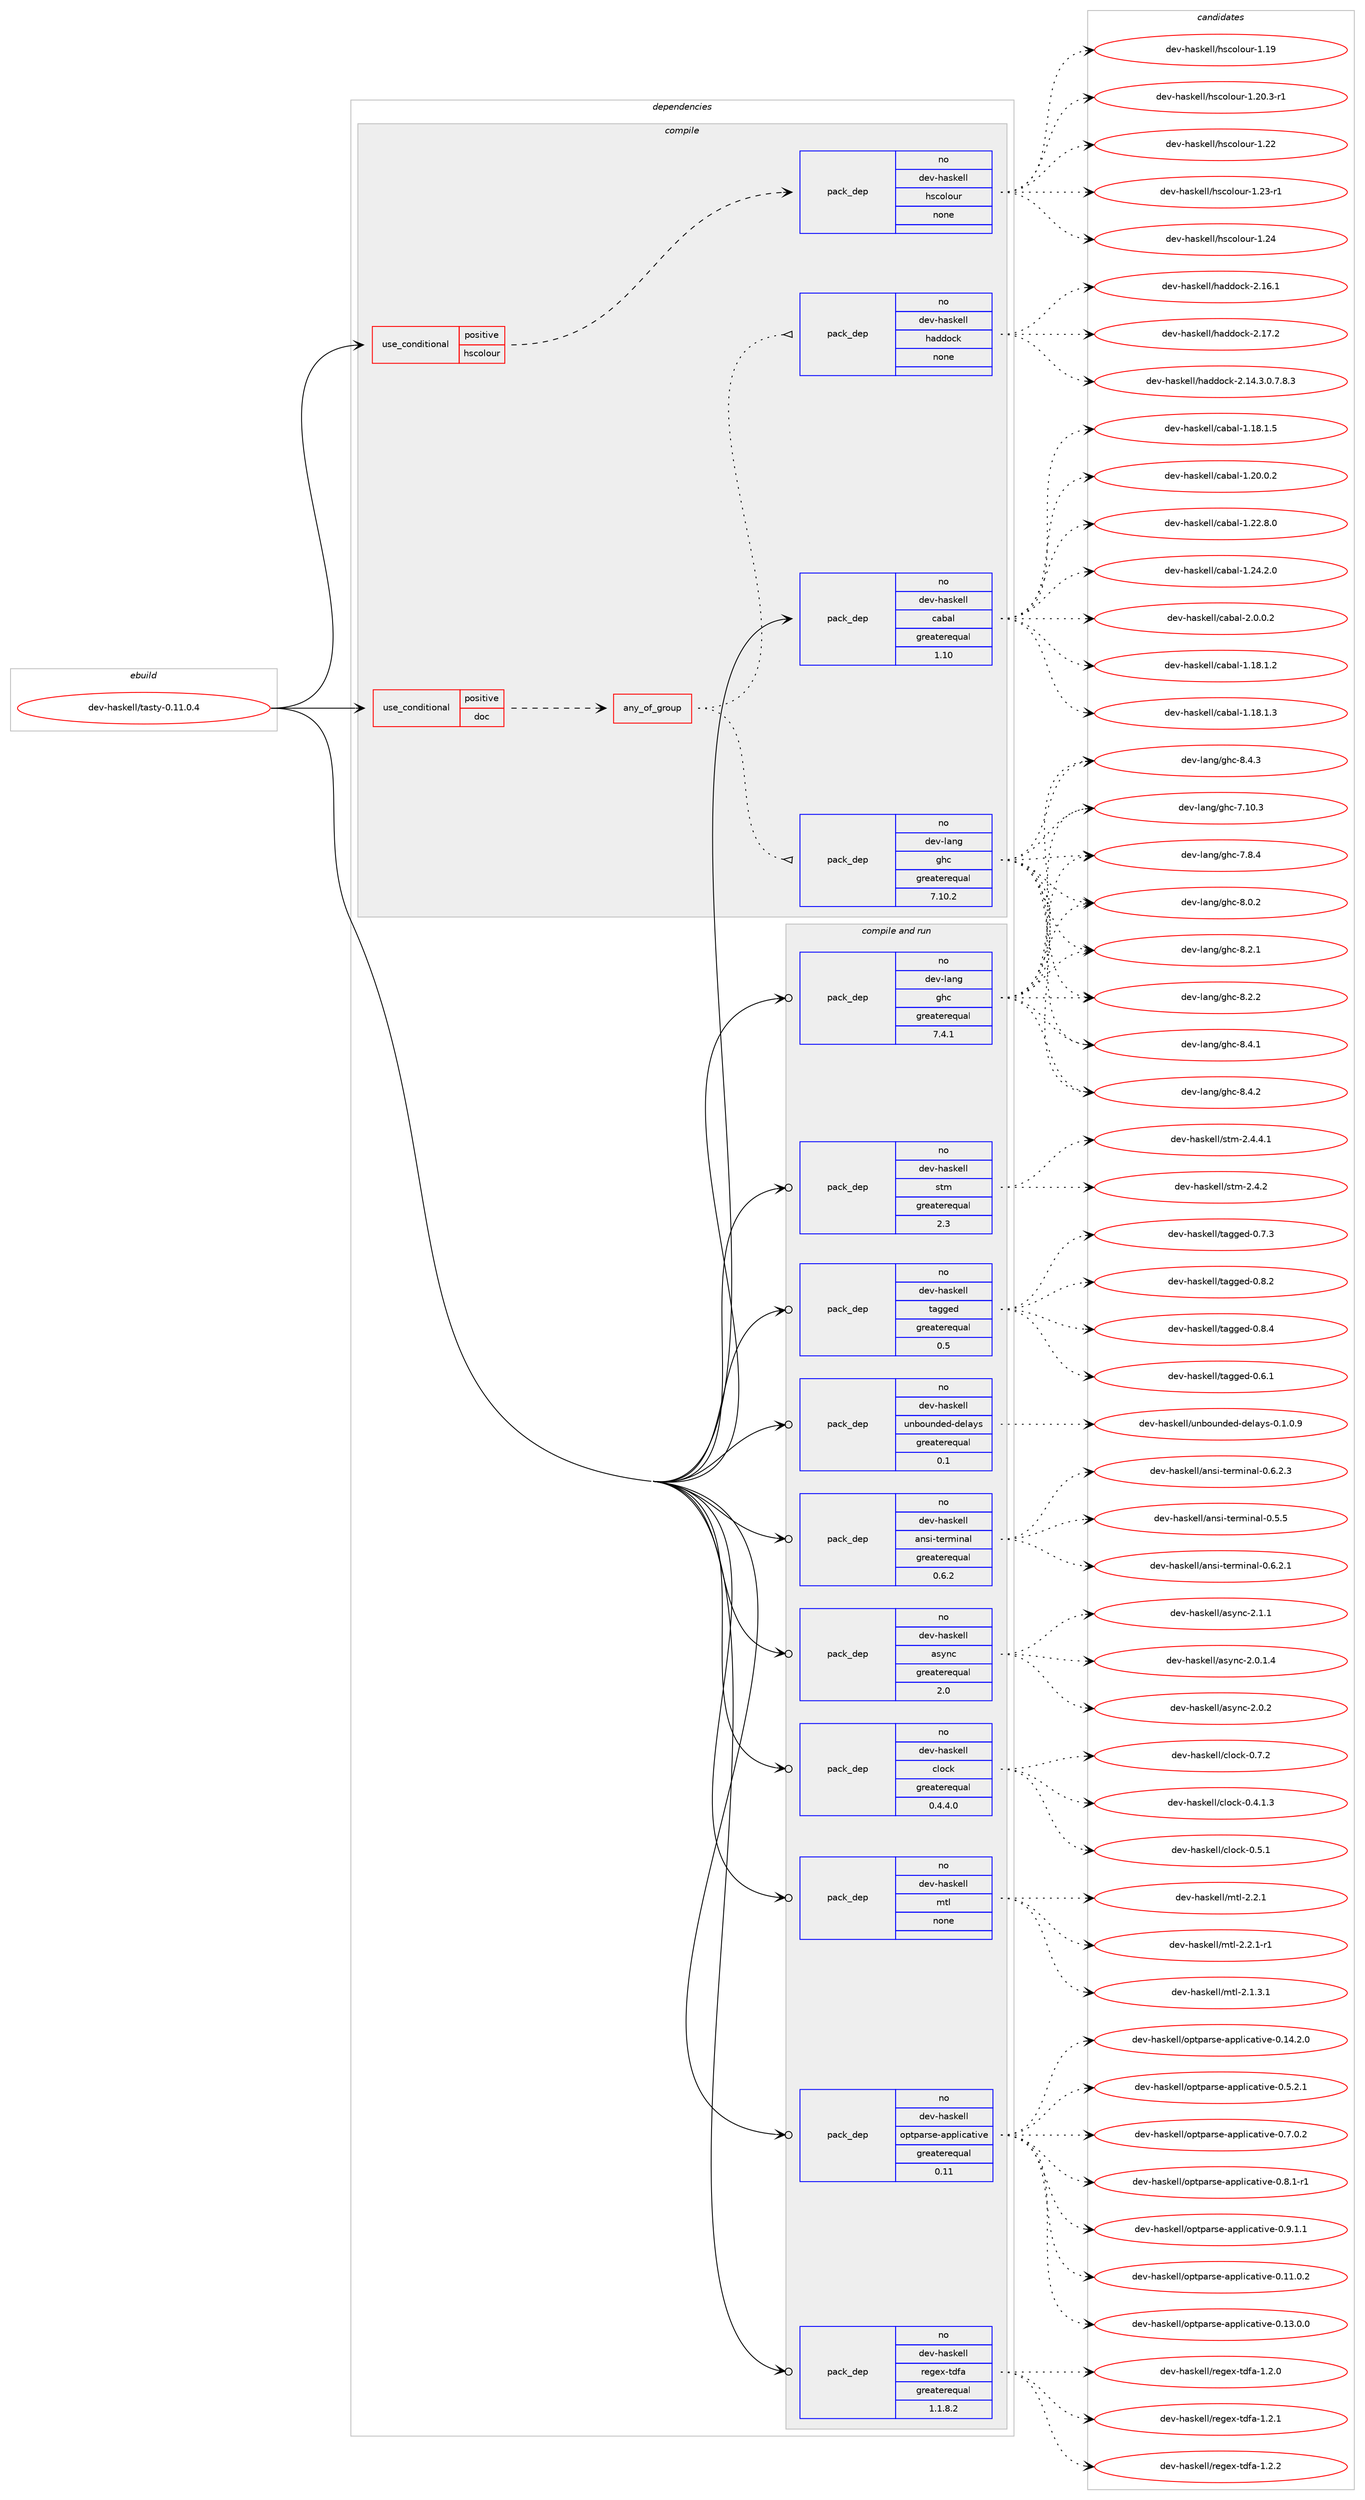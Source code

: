 digraph prolog {

# *************
# Graph options
# *************

newrank=true;
concentrate=true;
compound=true;
graph [rankdir=LR,fontname=Helvetica,fontsize=10,ranksep=1.5];#, ranksep=2.5, nodesep=0.2];
edge  [arrowhead=vee];
node  [fontname=Helvetica,fontsize=10];

# **********
# The ebuild
# **********

subgraph cluster_leftcol {
color=gray;
rank=same;
label=<<i>ebuild</i>>;
id [label="dev-haskell/tasty-0.11.0.4", color=red, width=4, href="../dev-haskell/tasty-0.11.0.4.svg"];
}

# ****************
# The dependencies
# ****************

subgraph cluster_midcol {
color=gray;
label=<<i>dependencies</i>>;
subgraph cluster_compile {
fillcolor="#eeeeee";
style=filled;
label=<<i>compile</i>>;
subgraph cond361612 {
dependency1345106 [label=<<TABLE BORDER="0" CELLBORDER="1" CELLSPACING="0" CELLPADDING="4"><TR><TD ROWSPAN="3" CELLPADDING="10">use_conditional</TD></TR><TR><TD>positive</TD></TR><TR><TD>doc</TD></TR></TABLE>>, shape=none, color=red];
subgraph any21603 {
dependency1345107 [label=<<TABLE BORDER="0" CELLBORDER="1" CELLSPACING="0" CELLPADDING="4"><TR><TD CELLPADDING="10">any_of_group</TD></TR></TABLE>>, shape=none, color=red];subgraph pack961339 {
dependency1345108 [label=<<TABLE BORDER="0" CELLBORDER="1" CELLSPACING="0" CELLPADDING="4" WIDTH="220"><TR><TD ROWSPAN="6" CELLPADDING="30">pack_dep</TD></TR><TR><TD WIDTH="110">no</TD></TR><TR><TD>dev-haskell</TD></TR><TR><TD>haddock</TD></TR><TR><TD>none</TD></TR><TR><TD></TD></TR></TABLE>>, shape=none, color=blue];
}
dependency1345107:e -> dependency1345108:w [weight=20,style="dotted",arrowhead="oinv"];
subgraph pack961340 {
dependency1345109 [label=<<TABLE BORDER="0" CELLBORDER="1" CELLSPACING="0" CELLPADDING="4" WIDTH="220"><TR><TD ROWSPAN="6" CELLPADDING="30">pack_dep</TD></TR><TR><TD WIDTH="110">no</TD></TR><TR><TD>dev-lang</TD></TR><TR><TD>ghc</TD></TR><TR><TD>greaterequal</TD></TR><TR><TD>7.10.2</TD></TR></TABLE>>, shape=none, color=blue];
}
dependency1345107:e -> dependency1345109:w [weight=20,style="dotted",arrowhead="oinv"];
}
dependency1345106:e -> dependency1345107:w [weight=20,style="dashed",arrowhead="vee"];
}
id:e -> dependency1345106:w [weight=20,style="solid",arrowhead="vee"];
subgraph cond361613 {
dependency1345110 [label=<<TABLE BORDER="0" CELLBORDER="1" CELLSPACING="0" CELLPADDING="4"><TR><TD ROWSPAN="3" CELLPADDING="10">use_conditional</TD></TR><TR><TD>positive</TD></TR><TR><TD>hscolour</TD></TR></TABLE>>, shape=none, color=red];
subgraph pack961341 {
dependency1345111 [label=<<TABLE BORDER="0" CELLBORDER="1" CELLSPACING="0" CELLPADDING="4" WIDTH="220"><TR><TD ROWSPAN="6" CELLPADDING="30">pack_dep</TD></TR><TR><TD WIDTH="110">no</TD></TR><TR><TD>dev-haskell</TD></TR><TR><TD>hscolour</TD></TR><TR><TD>none</TD></TR><TR><TD></TD></TR></TABLE>>, shape=none, color=blue];
}
dependency1345110:e -> dependency1345111:w [weight=20,style="dashed",arrowhead="vee"];
}
id:e -> dependency1345110:w [weight=20,style="solid",arrowhead="vee"];
subgraph pack961342 {
dependency1345112 [label=<<TABLE BORDER="0" CELLBORDER="1" CELLSPACING="0" CELLPADDING="4" WIDTH="220"><TR><TD ROWSPAN="6" CELLPADDING="30">pack_dep</TD></TR><TR><TD WIDTH="110">no</TD></TR><TR><TD>dev-haskell</TD></TR><TR><TD>cabal</TD></TR><TR><TD>greaterequal</TD></TR><TR><TD>1.10</TD></TR></TABLE>>, shape=none, color=blue];
}
id:e -> dependency1345112:w [weight=20,style="solid",arrowhead="vee"];
}
subgraph cluster_compileandrun {
fillcolor="#eeeeee";
style=filled;
label=<<i>compile and run</i>>;
subgraph pack961343 {
dependency1345113 [label=<<TABLE BORDER="0" CELLBORDER="1" CELLSPACING="0" CELLPADDING="4" WIDTH="220"><TR><TD ROWSPAN="6" CELLPADDING="30">pack_dep</TD></TR><TR><TD WIDTH="110">no</TD></TR><TR><TD>dev-haskell</TD></TR><TR><TD>ansi-terminal</TD></TR><TR><TD>greaterequal</TD></TR><TR><TD>0.6.2</TD></TR></TABLE>>, shape=none, color=blue];
}
id:e -> dependency1345113:w [weight=20,style="solid",arrowhead="odotvee"];
subgraph pack961344 {
dependency1345114 [label=<<TABLE BORDER="0" CELLBORDER="1" CELLSPACING="0" CELLPADDING="4" WIDTH="220"><TR><TD ROWSPAN="6" CELLPADDING="30">pack_dep</TD></TR><TR><TD WIDTH="110">no</TD></TR><TR><TD>dev-haskell</TD></TR><TR><TD>async</TD></TR><TR><TD>greaterequal</TD></TR><TR><TD>2.0</TD></TR></TABLE>>, shape=none, color=blue];
}
id:e -> dependency1345114:w [weight=20,style="solid",arrowhead="odotvee"];
subgraph pack961345 {
dependency1345115 [label=<<TABLE BORDER="0" CELLBORDER="1" CELLSPACING="0" CELLPADDING="4" WIDTH="220"><TR><TD ROWSPAN="6" CELLPADDING="30">pack_dep</TD></TR><TR><TD WIDTH="110">no</TD></TR><TR><TD>dev-haskell</TD></TR><TR><TD>clock</TD></TR><TR><TD>greaterequal</TD></TR><TR><TD>0.4.4.0</TD></TR></TABLE>>, shape=none, color=blue];
}
id:e -> dependency1345115:w [weight=20,style="solid",arrowhead="odotvee"];
subgraph pack961346 {
dependency1345116 [label=<<TABLE BORDER="0" CELLBORDER="1" CELLSPACING="0" CELLPADDING="4" WIDTH="220"><TR><TD ROWSPAN="6" CELLPADDING="30">pack_dep</TD></TR><TR><TD WIDTH="110">no</TD></TR><TR><TD>dev-haskell</TD></TR><TR><TD>mtl</TD></TR><TR><TD>none</TD></TR><TR><TD></TD></TR></TABLE>>, shape=none, color=blue];
}
id:e -> dependency1345116:w [weight=20,style="solid",arrowhead="odotvee"];
subgraph pack961347 {
dependency1345117 [label=<<TABLE BORDER="0" CELLBORDER="1" CELLSPACING="0" CELLPADDING="4" WIDTH="220"><TR><TD ROWSPAN="6" CELLPADDING="30">pack_dep</TD></TR><TR><TD WIDTH="110">no</TD></TR><TR><TD>dev-haskell</TD></TR><TR><TD>optparse-applicative</TD></TR><TR><TD>greaterequal</TD></TR><TR><TD>0.11</TD></TR></TABLE>>, shape=none, color=blue];
}
id:e -> dependency1345117:w [weight=20,style="solid",arrowhead="odotvee"];
subgraph pack961348 {
dependency1345118 [label=<<TABLE BORDER="0" CELLBORDER="1" CELLSPACING="0" CELLPADDING="4" WIDTH="220"><TR><TD ROWSPAN="6" CELLPADDING="30">pack_dep</TD></TR><TR><TD WIDTH="110">no</TD></TR><TR><TD>dev-haskell</TD></TR><TR><TD>regex-tdfa</TD></TR><TR><TD>greaterequal</TD></TR><TR><TD>1.1.8.2</TD></TR></TABLE>>, shape=none, color=blue];
}
id:e -> dependency1345118:w [weight=20,style="solid",arrowhead="odotvee"];
subgraph pack961349 {
dependency1345119 [label=<<TABLE BORDER="0" CELLBORDER="1" CELLSPACING="0" CELLPADDING="4" WIDTH="220"><TR><TD ROWSPAN="6" CELLPADDING="30">pack_dep</TD></TR><TR><TD WIDTH="110">no</TD></TR><TR><TD>dev-haskell</TD></TR><TR><TD>stm</TD></TR><TR><TD>greaterequal</TD></TR><TR><TD>2.3</TD></TR></TABLE>>, shape=none, color=blue];
}
id:e -> dependency1345119:w [weight=20,style="solid",arrowhead="odotvee"];
subgraph pack961350 {
dependency1345120 [label=<<TABLE BORDER="0" CELLBORDER="1" CELLSPACING="0" CELLPADDING="4" WIDTH="220"><TR><TD ROWSPAN="6" CELLPADDING="30">pack_dep</TD></TR><TR><TD WIDTH="110">no</TD></TR><TR><TD>dev-haskell</TD></TR><TR><TD>tagged</TD></TR><TR><TD>greaterequal</TD></TR><TR><TD>0.5</TD></TR></TABLE>>, shape=none, color=blue];
}
id:e -> dependency1345120:w [weight=20,style="solid",arrowhead="odotvee"];
subgraph pack961351 {
dependency1345121 [label=<<TABLE BORDER="0" CELLBORDER="1" CELLSPACING="0" CELLPADDING="4" WIDTH="220"><TR><TD ROWSPAN="6" CELLPADDING="30">pack_dep</TD></TR><TR><TD WIDTH="110">no</TD></TR><TR><TD>dev-haskell</TD></TR><TR><TD>unbounded-delays</TD></TR><TR><TD>greaterequal</TD></TR><TR><TD>0.1</TD></TR></TABLE>>, shape=none, color=blue];
}
id:e -> dependency1345121:w [weight=20,style="solid",arrowhead="odotvee"];
subgraph pack961352 {
dependency1345122 [label=<<TABLE BORDER="0" CELLBORDER="1" CELLSPACING="0" CELLPADDING="4" WIDTH="220"><TR><TD ROWSPAN="6" CELLPADDING="30">pack_dep</TD></TR><TR><TD WIDTH="110">no</TD></TR><TR><TD>dev-lang</TD></TR><TR><TD>ghc</TD></TR><TR><TD>greaterequal</TD></TR><TR><TD>7.4.1</TD></TR></TABLE>>, shape=none, color=blue];
}
id:e -> dependency1345122:w [weight=20,style="solid",arrowhead="odotvee"];
}
subgraph cluster_run {
fillcolor="#eeeeee";
style=filled;
label=<<i>run</i>>;
}
}

# **************
# The candidates
# **************

subgraph cluster_choices {
rank=same;
color=gray;
label=<<i>candidates</i>>;

subgraph choice961339 {
color=black;
nodesep=1;
choice1001011184510497115107101108108471049710010011199107455046495246514648465546564651 [label="dev-haskell/haddock-2.14.3.0.7.8.3", color=red, width=4,href="../dev-haskell/haddock-2.14.3.0.7.8.3.svg"];
choice100101118451049711510710110810847104971001001119910745504649544649 [label="dev-haskell/haddock-2.16.1", color=red, width=4,href="../dev-haskell/haddock-2.16.1.svg"];
choice100101118451049711510710110810847104971001001119910745504649554650 [label="dev-haskell/haddock-2.17.2", color=red, width=4,href="../dev-haskell/haddock-2.17.2.svg"];
dependency1345108:e -> choice1001011184510497115107101108108471049710010011199107455046495246514648465546564651:w [style=dotted,weight="100"];
dependency1345108:e -> choice100101118451049711510710110810847104971001001119910745504649544649:w [style=dotted,weight="100"];
dependency1345108:e -> choice100101118451049711510710110810847104971001001119910745504649554650:w [style=dotted,weight="100"];
}
subgraph choice961340 {
color=black;
nodesep=1;
choice1001011184510897110103471031049945554649484651 [label="dev-lang/ghc-7.10.3", color=red, width=4,href="../dev-lang/ghc-7.10.3.svg"];
choice10010111845108971101034710310499455546564652 [label="dev-lang/ghc-7.8.4", color=red, width=4,href="../dev-lang/ghc-7.8.4.svg"];
choice10010111845108971101034710310499455646484650 [label="dev-lang/ghc-8.0.2", color=red, width=4,href="../dev-lang/ghc-8.0.2.svg"];
choice10010111845108971101034710310499455646504649 [label="dev-lang/ghc-8.2.1", color=red, width=4,href="../dev-lang/ghc-8.2.1.svg"];
choice10010111845108971101034710310499455646504650 [label="dev-lang/ghc-8.2.2", color=red, width=4,href="../dev-lang/ghc-8.2.2.svg"];
choice10010111845108971101034710310499455646524649 [label="dev-lang/ghc-8.4.1", color=red, width=4,href="../dev-lang/ghc-8.4.1.svg"];
choice10010111845108971101034710310499455646524650 [label="dev-lang/ghc-8.4.2", color=red, width=4,href="../dev-lang/ghc-8.4.2.svg"];
choice10010111845108971101034710310499455646524651 [label="dev-lang/ghc-8.4.3", color=red, width=4,href="../dev-lang/ghc-8.4.3.svg"];
dependency1345109:e -> choice1001011184510897110103471031049945554649484651:w [style=dotted,weight="100"];
dependency1345109:e -> choice10010111845108971101034710310499455546564652:w [style=dotted,weight="100"];
dependency1345109:e -> choice10010111845108971101034710310499455646484650:w [style=dotted,weight="100"];
dependency1345109:e -> choice10010111845108971101034710310499455646504649:w [style=dotted,weight="100"];
dependency1345109:e -> choice10010111845108971101034710310499455646504650:w [style=dotted,weight="100"];
dependency1345109:e -> choice10010111845108971101034710310499455646524649:w [style=dotted,weight="100"];
dependency1345109:e -> choice10010111845108971101034710310499455646524650:w [style=dotted,weight="100"];
dependency1345109:e -> choice10010111845108971101034710310499455646524651:w [style=dotted,weight="100"];
}
subgraph choice961341 {
color=black;
nodesep=1;
choice100101118451049711510710110810847104115991111081111171144549464957 [label="dev-haskell/hscolour-1.19", color=red, width=4,href="../dev-haskell/hscolour-1.19.svg"];
choice10010111845104971151071011081084710411599111108111117114454946504846514511449 [label="dev-haskell/hscolour-1.20.3-r1", color=red, width=4,href="../dev-haskell/hscolour-1.20.3-r1.svg"];
choice100101118451049711510710110810847104115991111081111171144549465050 [label="dev-haskell/hscolour-1.22", color=red, width=4,href="../dev-haskell/hscolour-1.22.svg"];
choice1001011184510497115107101108108471041159911110811111711445494650514511449 [label="dev-haskell/hscolour-1.23-r1", color=red, width=4,href="../dev-haskell/hscolour-1.23-r1.svg"];
choice100101118451049711510710110810847104115991111081111171144549465052 [label="dev-haskell/hscolour-1.24", color=red, width=4,href="../dev-haskell/hscolour-1.24.svg"];
dependency1345111:e -> choice100101118451049711510710110810847104115991111081111171144549464957:w [style=dotted,weight="100"];
dependency1345111:e -> choice10010111845104971151071011081084710411599111108111117114454946504846514511449:w [style=dotted,weight="100"];
dependency1345111:e -> choice100101118451049711510710110810847104115991111081111171144549465050:w [style=dotted,weight="100"];
dependency1345111:e -> choice1001011184510497115107101108108471041159911110811111711445494650514511449:w [style=dotted,weight="100"];
dependency1345111:e -> choice100101118451049711510710110810847104115991111081111171144549465052:w [style=dotted,weight="100"];
}
subgraph choice961342 {
color=black;
nodesep=1;
choice10010111845104971151071011081084799979897108454946495646494650 [label="dev-haskell/cabal-1.18.1.2", color=red, width=4,href="../dev-haskell/cabal-1.18.1.2.svg"];
choice10010111845104971151071011081084799979897108454946495646494651 [label="dev-haskell/cabal-1.18.1.3", color=red, width=4,href="../dev-haskell/cabal-1.18.1.3.svg"];
choice10010111845104971151071011081084799979897108454946495646494653 [label="dev-haskell/cabal-1.18.1.5", color=red, width=4,href="../dev-haskell/cabal-1.18.1.5.svg"];
choice10010111845104971151071011081084799979897108454946504846484650 [label="dev-haskell/cabal-1.20.0.2", color=red, width=4,href="../dev-haskell/cabal-1.20.0.2.svg"];
choice10010111845104971151071011081084799979897108454946505046564648 [label="dev-haskell/cabal-1.22.8.0", color=red, width=4,href="../dev-haskell/cabal-1.22.8.0.svg"];
choice10010111845104971151071011081084799979897108454946505246504648 [label="dev-haskell/cabal-1.24.2.0", color=red, width=4,href="../dev-haskell/cabal-1.24.2.0.svg"];
choice100101118451049711510710110810847999798971084550464846484650 [label="dev-haskell/cabal-2.0.0.2", color=red, width=4,href="../dev-haskell/cabal-2.0.0.2.svg"];
dependency1345112:e -> choice10010111845104971151071011081084799979897108454946495646494650:w [style=dotted,weight="100"];
dependency1345112:e -> choice10010111845104971151071011081084799979897108454946495646494651:w [style=dotted,weight="100"];
dependency1345112:e -> choice10010111845104971151071011081084799979897108454946495646494653:w [style=dotted,weight="100"];
dependency1345112:e -> choice10010111845104971151071011081084799979897108454946504846484650:w [style=dotted,weight="100"];
dependency1345112:e -> choice10010111845104971151071011081084799979897108454946505046564648:w [style=dotted,weight="100"];
dependency1345112:e -> choice10010111845104971151071011081084799979897108454946505246504648:w [style=dotted,weight="100"];
dependency1345112:e -> choice100101118451049711510710110810847999798971084550464846484650:w [style=dotted,weight="100"];
}
subgraph choice961343 {
color=black;
nodesep=1;
choice100101118451049711510710110810847971101151054511610111410910511097108454846534653 [label="dev-haskell/ansi-terminal-0.5.5", color=red, width=4,href="../dev-haskell/ansi-terminal-0.5.5.svg"];
choice1001011184510497115107101108108479711011510545116101114109105110971084548465446504649 [label="dev-haskell/ansi-terminal-0.6.2.1", color=red, width=4,href="../dev-haskell/ansi-terminal-0.6.2.1.svg"];
choice1001011184510497115107101108108479711011510545116101114109105110971084548465446504651 [label="dev-haskell/ansi-terminal-0.6.2.3", color=red, width=4,href="../dev-haskell/ansi-terminal-0.6.2.3.svg"];
dependency1345113:e -> choice100101118451049711510710110810847971101151054511610111410910511097108454846534653:w [style=dotted,weight="100"];
dependency1345113:e -> choice1001011184510497115107101108108479711011510545116101114109105110971084548465446504649:w [style=dotted,weight="100"];
dependency1345113:e -> choice1001011184510497115107101108108479711011510545116101114109105110971084548465446504651:w [style=dotted,weight="100"];
}
subgraph choice961344 {
color=black;
nodesep=1;
choice10010111845104971151071011081084797115121110994550464846494652 [label="dev-haskell/async-2.0.1.4", color=red, width=4,href="../dev-haskell/async-2.0.1.4.svg"];
choice1001011184510497115107101108108479711512111099455046484650 [label="dev-haskell/async-2.0.2", color=red, width=4,href="../dev-haskell/async-2.0.2.svg"];
choice1001011184510497115107101108108479711512111099455046494649 [label="dev-haskell/async-2.1.1", color=red, width=4,href="../dev-haskell/async-2.1.1.svg"];
dependency1345114:e -> choice10010111845104971151071011081084797115121110994550464846494652:w [style=dotted,weight="100"];
dependency1345114:e -> choice1001011184510497115107101108108479711512111099455046484650:w [style=dotted,weight="100"];
dependency1345114:e -> choice1001011184510497115107101108108479711512111099455046494649:w [style=dotted,weight="100"];
}
subgraph choice961345 {
color=black;
nodesep=1;
choice10010111845104971151071011081084799108111991074548465246494651 [label="dev-haskell/clock-0.4.1.3", color=red, width=4,href="../dev-haskell/clock-0.4.1.3.svg"];
choice1001011184510497115107101108108479910811199107454846534649 [label="dev-haskell/clock-0.5.1", color=red, width=4,href="../dev-haskell/clock-0.5.1.svg"];
choice1001011184510497115107101108108479910811199107454846554650 [label="dev-haskell/clock-0.7.2", color=red, width=4,href="../dev-haskell/clock-0.7.2.svg"];
dependency1345115:e -> choice10010111845104971151071011081084799108111991074548465246494651:w [style=dotted,weight="100"];
dependency1345115:e -> choice1001011184510497115107101108108479910811199107454846534649:w [style=dotted,weight="100"];
dependency1345115:e -> choice1001011184510497115107101108108479910811199107454846554650:w [style=dotted,weight="100"];
}
subgraph choice961346 {
color=black;
nodesep=1;
choice1001011184510497115107101108108471091161084550464946514649 [label="dev-haskell/mtl-2.1.3.1", color=red, width=4,href="../dev-haskell/mtl-2.1.3.1.svg"];
choice100101118451049711510710110810847109116108455046504649 [label="dev-haskell/mtl-2.2.1", color=red, width=4,href="../dev-haskell/mtl-2.2.1.svg"];
choice1001011184510497115107101108108471091161084550465046494511449 [label="dev-haskell/mtl-2.2.1-r1", color=red, width=4,href="../dev-haskell/mtl-2.2.1-r1.svg"];
dependency1345116:e -> choice1001011184510497115107101108108471091161084550464946514649:w [style=dotted,weight="100"];
dependency1345116:e -> choice100101118451049711510710110810847109116108455046504649:w [style=dotted,weight="100"];
dependency1345116:e -> choice1001011184510497115107101108108471091161084550465046494511449:w [style=dotted,weight="100"];
}
subgraph choice961347 {
color=black;
nodesep=1;
choice1001011184510497115107101108108471111121161129711411510145971121121081059997116105118101454846494946484650 [label="dev-haskell/optparse-applicative-0.11.0.2", color=red, width=4,href="../dev-haskell/optparse-applicative-0.11.0.2.svg"];
choice1001011184510497115107101108108471111121161129711411510145971121121081059997116105118101454846495146484648 [label="dev-haskell/optparse-applicative-0.13.0.0", color=red, width=4,href="../dev-haskell/optparse-applicative-0.13.0.0.svg"];
choice1001011184510497115107101108108471111121161129711411510145971121121081059997116105118101454846495246504648 [label="dev-haskell/optparse-applicative-0.14.2.0", color=red, width=4,href="../dev-haskell/optparse-applicative-0.14.2.0.svg"];
choice10010111845104971151071011081084711111211611297114115101459711211210810599971161051181014548465346504649 [label="dev-haskell/optparse-applicative-0.5.2.1", color=red, width=4,href="../dev-haskell/optparse-applicative-0.5.2.1.svg"];
choice10010111845104971151071011081084711111211611297114115101459711211210810599971161051181014548465546484650 [label="dev-haskell/optparse-applicative-0.7.0.2", color=red, width=4,href="../dev-haskell/optparse-applicative-0.7.0.2.svg"];
choice10010111845104971151071011081084711111211611297114115101459711211210810599971161051181014548465646494511449 [label="dev-haskell/optparse-applicative-0.8.1-r1", color=red, width=4,href="../dev-haskell/optparse-applicative-0.8.1-r1.svg"];
choice10010111845104971151071011081084711111211611297114115101459711211210810599971161051181014548465746494649 [label="dev-haskell/optparse-applicative-0.9.1.1", color=red, width=4,href="../dev-haskell/optparse-applicative-0.9.1.1.svg"];
dependency1345117:e -> choice1001011184510497115107101108108471111121161129711411510145971121121081059997116105118101454846494946484650:w [style=dotted,weight="100"];
dependency1345117:e -> choice1001011184510497115107101108108471111121161129711411510145971121121081059997116105118101454846495146484648:w [style=dotted,weight="100"];
dependency1345117:e -> choice1001011184510497115107101108108471111121161129711411510145971121121081059997116105118101454846495246504648:w [style=dotted,weight="100"];
dependency1345117:e -> choice10010111845104971151071011081084711111211611297114115101459711211210810599971161051181014548465346504649:w [style=dotted,weight="100"];
dependency1345117:e -> choice10010111845104971151071011081084711111211611297114115101459711211210810599971161051181014548465546484650:w [style=dotted,weight="100"];
dependency1345117:e -> choice10010111845104971151071011081084711111211611297114115101459711211210810599971161051181014548465646494511449:w [style=dotted,weight="100"];
dependency1345117:e -> choice10010111845104971151071011081084711111211611297114115101459711211210810599971161051181014548465746494649:w [style=dotted,weight="100"];
}
subgraph choice961348 {
color=black;
nodesep=1;
choice1001011184510497115107101108108471141011031011204511610010297454946504648 [label="dev-haskell/regex-tdfa-1.2.0", color=red, width=4,href="../dev-haskell/regex-tdfa-1.2.0.svg"];
choice1001011184510497115107101108108471141011031011204511610010297454946504649 [label="dev-haskell/regex-tdfa-1.2.1", color=red, width=4,href="../dev-haskell/regex-tdfa-1.2.1.svg"];
choice1001011184510497115107101108108471141011031011204511610010297454946504650 [label="dev-haskell/regex-tdfa-1.2.2", color=red, width=4,href="../dev-haskell/regex-tdfa-1.2.2.svg"];
dependency1345118:e -> choice1001011184510497115107101108108471141011031011204511610010297454946504648:w [style=dotted,weight="100"];
dependency1345118:e -> choice1001011184510497115107101108108471141011031011204511610010297454946504649:w [style=dotted,weight="100"];
dependency1345118:e -> choice1001011184510497115107101108108471141011031011204511610010297454946504650:w [style=dotted,weight="100"];
}
subgraph choice961349 {
color=black;
nodesep=1;
choice100101118451049711510710110810847115116109455046524650 [label="dev-haskell/stm-2.4.2", color=red, width=4,href="../dev-haskell/stm-2.4.2.svg"];
choice1001011184510497115107101108108471151161094550465246524649 [label="dev-haskell/stm-2.4.4.1", color=red, width=4,href="../dev-haskell/stm-2.4.4.1.svg"];
dependency1345119:e -> choice100101118451049711510710110810847115116109455046524650:w [style=dotted,weight="100"];
dependency1345119:e -> choice1001011184510497115107101108108471151161094550465246524649:w [style=dotted,weight="100"];
}
subgraph choice961350 {
color=black;
nodesep=1;
choice10010111845104971151071011081084711697103103101100454846544649 [label="dev-haskell/tagged-0.6.1", color=red, width=4,href="../dev-haskell/tagged-0.6.1.svg"];
choice10010111845104971151071011081084711697103103101100454846554651 [label="dev-haskell/tagged-0.7.3", color=red, width=4,href="../dev-haskell/tagged-0.7.3.svg"];
choice10010111845104971151071011081084711697103103101100454846564650 [label="dev-haskell/tagged-0.8.2", color=red, width=4,href="../dev-haskell/tagged-0.8.2.svg"];
choice10010111845104971151071011081084711697103103101100454846564652 [label="dev-haskell/tagged-0.8.4", color=red, width=4,href="../dev-haskell/tagged-0.8.4.svg"];
dependency1345120:e -> choice10010111845104971151071011081084711697103103101100454846544649:w [style=dotted,weight="100"];
dependency1345120:e -> choice10010111845104971151071011081084711697103103101100454846554651:w [style=dotted,weight="100"];
dependency1345120:e -> choice10010111845104971151071011081084711697103103101100454846564650:w [style=dotted,weight="100"];
dependency1345120:e -> choice10010111845104971151071011081084711697103103101100454846564652:w [style=dotted,weight="100"];
}
subgraph choice961351 {
color=black;
nodesep=1;
choice1001011184510497115107101108108471171109811111711010010110045100101108971211154548464946484657 [label="dev-haskell/unbounded-delays-0.1.0.9", color=red, width=4,href="../dev-haskell/unbounded-delays-0.1.0.9.svg"];
dependency1345121:e -> choice1001011184510497115107101108108471171109811111711010010110045100101108971211154548464946484657:w [style=dotted,weight="100"];
}
subgraph choice961352 {
color=black;
nodesep=1;
choice1001011184510897110103471031049945554649484651 [label="dev-lang/ghc-7.10.3", color=red, width=4,href="../dev-lang/ghc-7.10.3.svg"];
choice10010111845108971101034710310499455546564652 [label="dev-lang/ghc-7.8.4", color=red, width=4,href="../dev-lang/ghc-7.8.4.svg"];
choice10010111845108971101034710310499455646484650 [label="dev-lang/ghc-8.0.2", color=red, width=4,href="../dev-lang/ghc-8.0.2.svg"];
choice10010111845108971101034710310499455646504649 [label="dev-lang/ghc-8.2.1", color=red, width=4,href="../dev-lang/ghc-8.2.1.svg"];
choice10010111845108971101034710310499455646504650 [label="dev-lang/ghc-8.2.2", color=red, width=4,href="../dev-lang/ghc-8.2.2.svg"];
choice10010111845108971101034710310499455646524649 [label="dev-lang/ghc-8.4.1", color=red, width=4,href="../dev-lang/ghc-8.4.1.svg"];
choice10010111845108971101034710310499455646524650 [label="dev-lang/ghc-8.4.2", color=red, width=4,href="../dev-lang/ghc-8.4.2.svg"];
choice10010111845108971101034710310499455646524651 [label="dev-lang/ghc-8.4.3", color=red, width=4,href="../dev-lang/ghc-8.4.3.svg"];
dependency1345122:e -> choice1001011184510897110103471031049945554649484651:w [style=dotted,weight="100"];
dependency1345122:e -> choice10010111845108971101034710310499455546564652:w [style=dotted,weight="100"];
dependency1345122:e -> choice10010111845108971101034710310499455646484650:w [style=dotted,weight="100"];
dependency1345122:e -> choice10010111845108971101034710310499455646504649:w [style=dotted,weight="100"];
dependency1345122:e -> choice10010111845108971101034710310499455646504650:w [style=dotted,weight="100"];
dependency1345122:e -> choice10010111845108971101034710310499455646524649:w [style=dotted,weight="100"];
dependency1345122:e -> choice10010111845108971101034710310499455646524650:w [style=dotted,weight="100"];
dependency1345122:e -> choice10010111845108971101034710310499455646524651:w [style=dotted,weight="100"];
}
}

}
